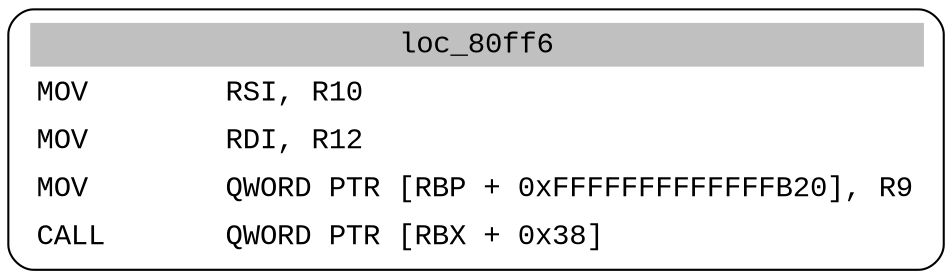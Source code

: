 digraph asm_graph {
1941 [
shape="Mrecord" fontname="Courier New"label =<<table border="0" cellborder="0" cellpadding="3"><tr><td align="center" colspan="2" bgcolor="grey">loc_80ff6</td></tr><tr><td align="left">MOV        RSI, R10</td></tr><tr><td align="left">MOV        RDI, R12</td></tr><tr><td align="left">MOV        QWORD PTR [RBP + 0xFFFFFFFFFFFFFB20], R9</td></tr><tr><td align="left">CALL       QWORD PTR [RBX + 0x38]</td></tr></table>> ];
}
